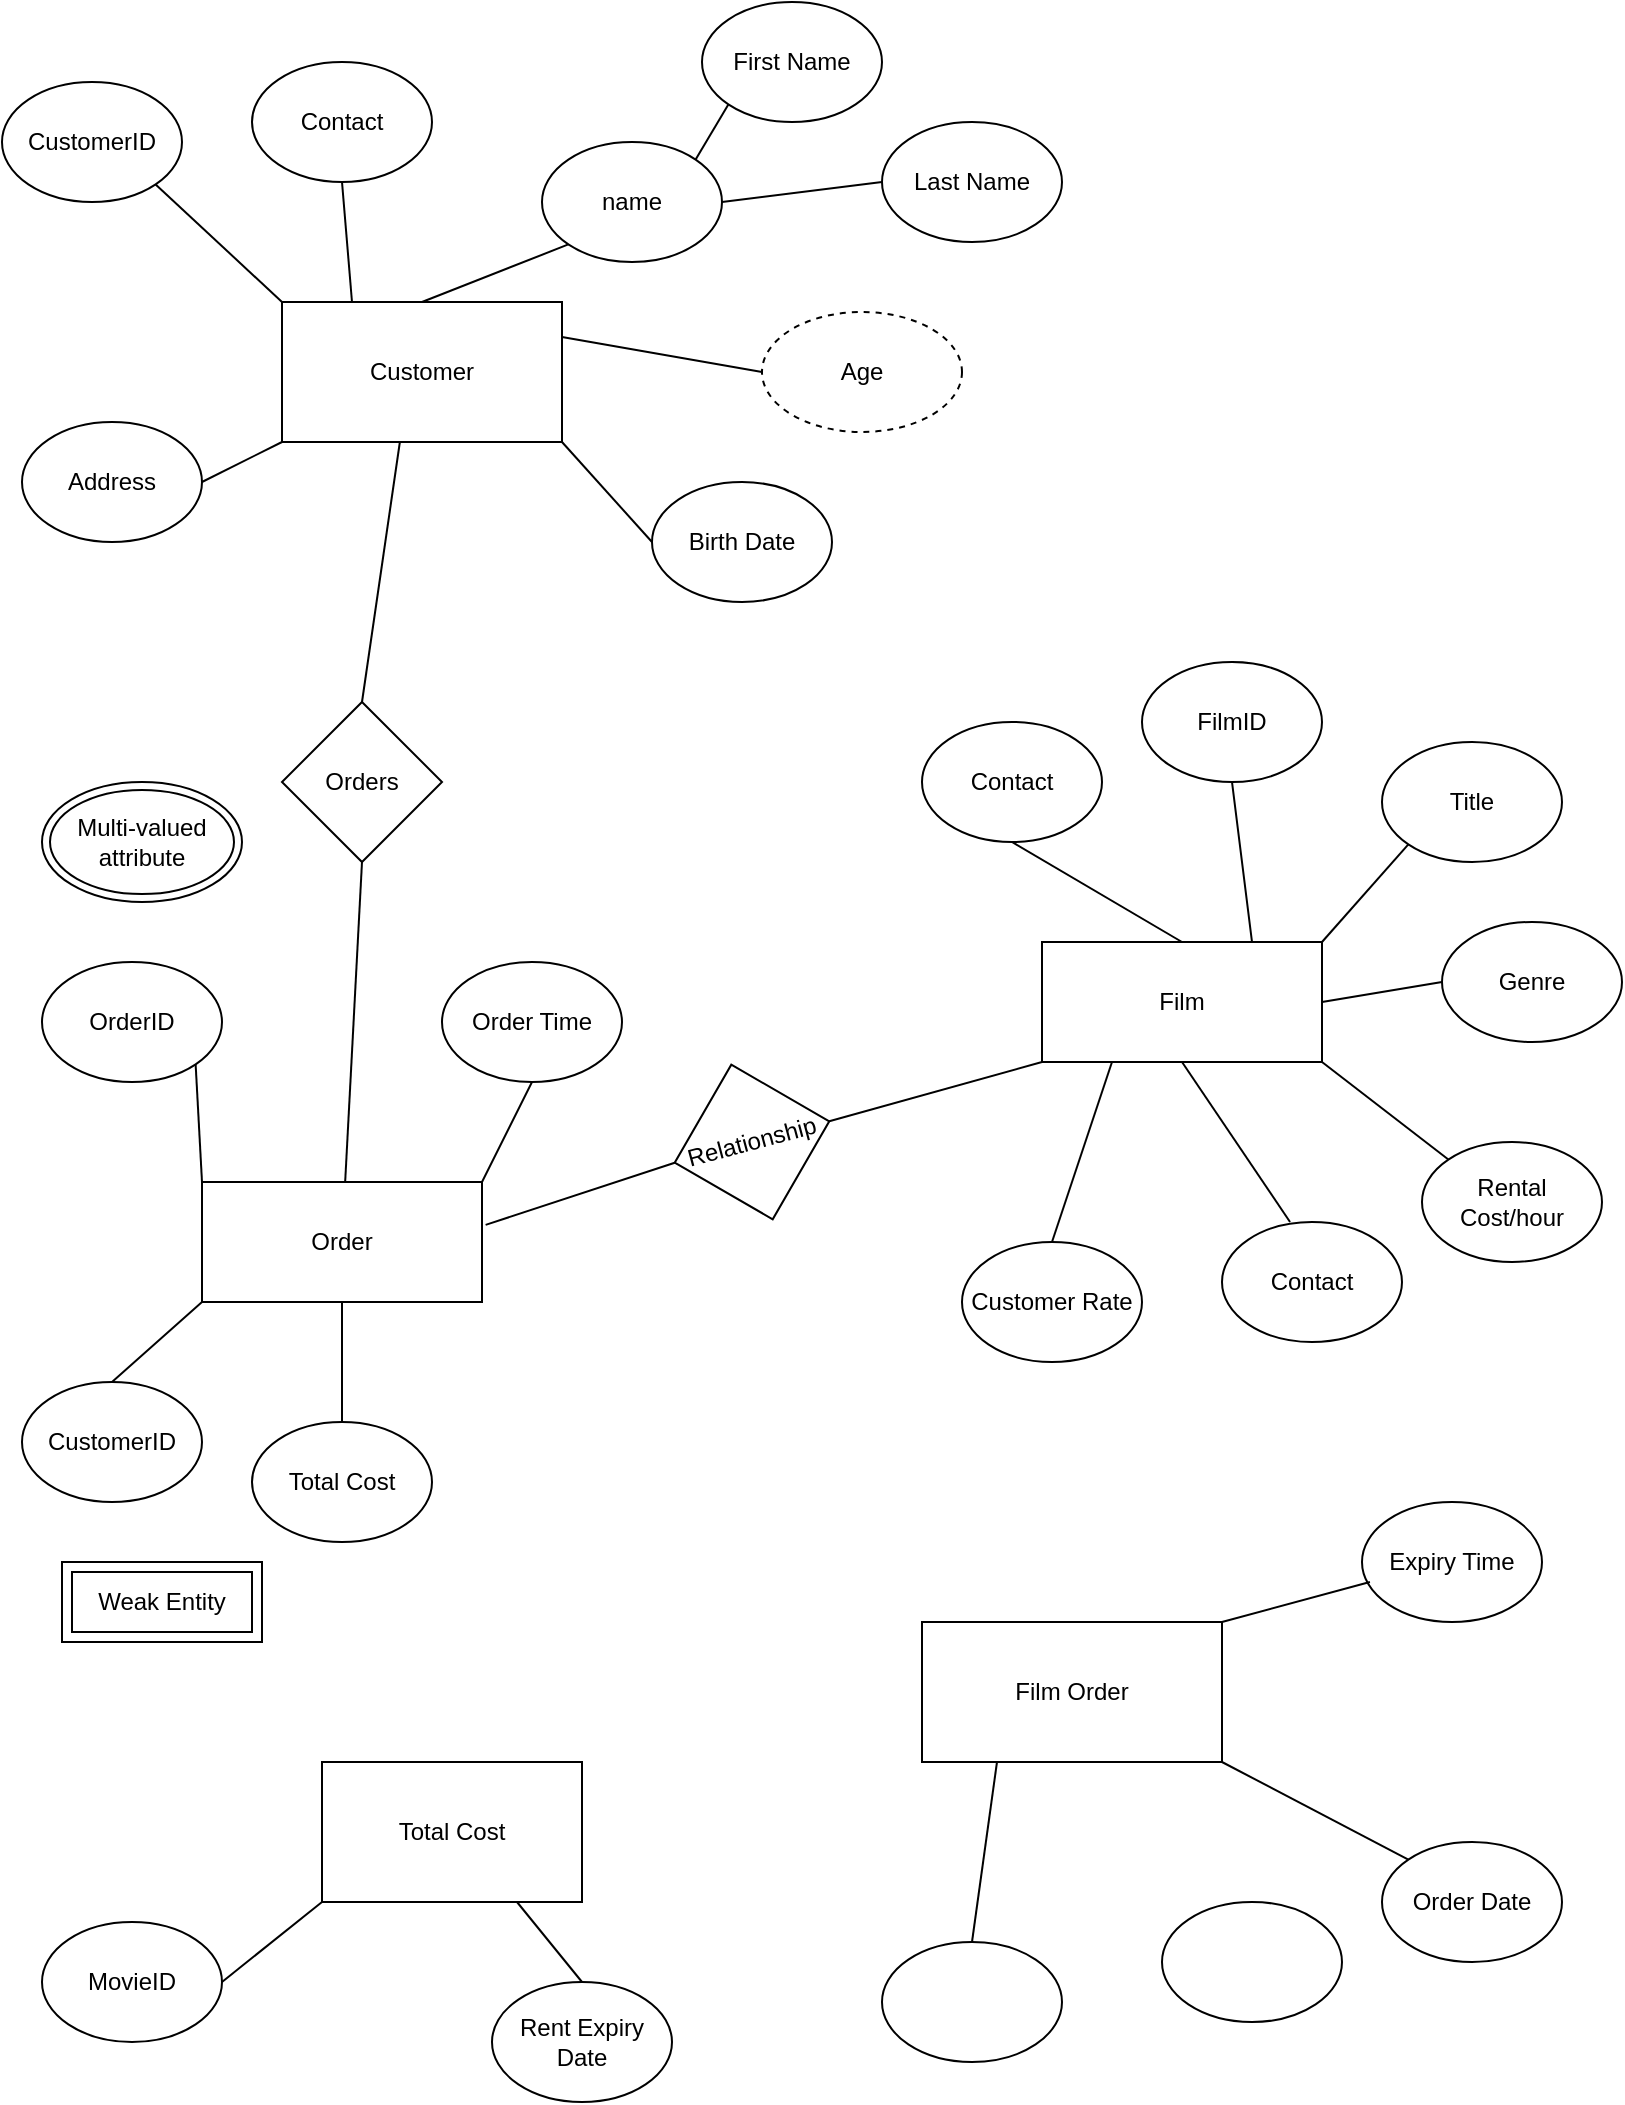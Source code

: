 <mxfile version="24.2.8" type="github">
  <diagram name="Page-1" id="vGDeRjqGXOJl4leBaBhJ">
    <mxGraphModel dx="1222" dy="642" grid="1" gridSize="10" guides="1" tooltips="1" connect="1" arrows="1" fold="1" page="1" pageScale="1" pageWidth="827" pageHeight="1169" math="0" shadow="0">
      <root>
        <mxCell id="0" />
        <mxCell id="1" parent="0" />
        <object label="Customer" id="GZiK_Tk-cb5tHkqbghsa-1">
          <mxCell style="rounded=0;whiteSpace=wrap;html=1;direction=west;" parent="1" vertex="1">
            <mxGeometry x="150" y="160" width="140" height="70" as="geometry" />
          </mxCell>
        </object>
        <mxCell id="GZiK_Tk-cb5tHkqbghsa-2" value="Orders" style="rhombus;whiteSpace=wrap;html=1;" parent="1" vertex="1">
          <mxGeometry x="150" y="360" width="80" height="80" as="geometry" />
        </mxCell>
        <mxCell id="GZiK_Tk-cb5tHkqbghsa-3" value="Address" style="ellipse;whiteSpace=wrap;html=1;" parent="1" vertex="1">
          <mxGeometry x="20" y="220" width="90" height="60" as="geometry" />
        </mxCell>
        <mxCell id="GZiK_Tk-cb5tHkqbghsa-4" value="" style="endArrow=none;html=1;rounded=0;entryX=0;entryY=0.5;entryDx=0;entryDy=0;exitX=-0.013;exitY=0.643;exitDx=0;exitDy=0;exitPerimeter=0;" parent="1" edge="1" target="gotA2SrYVA_luQLaHB4u-13" source="gotA2SrYVA_luQLaHB4u-3">
          <mxGeometry width="50" height="50" relative="1" as="geometry">
            <mxPoint x="260" y="610" as="sourcePoint" />
            <mxPoint x="370" y="590" as="targetPoint" />
            <Array as="points" />
          </mxGeometry>
        </mxCell>
        <mxCell id="GZiK_Tk-cb5tHkqbghsa-7" value="Multi-valued attribute" style="ellipse;shape=doubleEllipse;whiteSpace=wrap;html=1;" parent="1" vertex="1">
          <mxGeometry x="30" y="400" width="100" height="60" as="geometry" />
        </mxCell>
        <mxCell id="GZiK_Tk-cb5tHkqbghsa-8" value="Age" style="ellipse;whiteSpace=wrap;html=1;align=center;dashed=1;" parent="1" vertex="1">
          <mxGeometry x="390" y="165" width="100" height="60" as="geometry" />
        </mxCell>
        <mxCell id="GZiK_Tk-cb5tHkqbghsa-16" value="&lt;div&gt;Weak Entity&lt;/div&gt;" style="shape=ext;margin=3;double=1;whiteSpace=wrap;html=1;align=center;" parent="1" vertex="1">
          <mxGeometry x="40" y="790" width="100" height="40" as="geometry" />
        </mxCell>
        <object label="Film" id="gotA2SrYVA_luQLaHB4u-1">
          <mxCell style="rounded=0;whiteSpace=wrap;html=1;direction=west;" vertex="1" parent="1">
            <mxGeometry x="530" y="480" width="140" height="60" as="geometry" />
          </mxCell>
        </object>
        <object label="Order" id="gotA2SrYVA_luQLaHB4u-3">
          <mxCell style="rounded=0;whiteSpace=wrap;html=1;direction=west;" vertex="1" parent="1">
            <mxGeometry x="110" y="600" width="140" height="60" as="geometry" />
          </mxCell>
        </object>
        <mxCell id="gotA2SrYVA_luQLaHB4u-5" value="CustomerID" style="ellipse;whiteSpace=wrap;html=1;" vertex="1" parent="1">
          <mxGeometry x="10" y="50" width="90" height="60" as="geometry" />
        </mxCell>
        <mxCell id="gotA2SrYVA_luQLaHB4u-6" value="FilmID" style="ellipse;whiteSpace=wrap;html=1;" vertex="1" parent="1">
          <mxGeometry x="580" y="340" width="90" height="60" as="geometry" />
        </mxCell>
        <mxCell id="gotA2SrYVA_luQLaHB4u-7" value="name" style="ellipse;whiteSpace=wrap;html=1;" vertex="1" parent="1">
          <mxGeometry x="280" y="80" width="90" height="60" as="geometry" />
        </mxCell>
        <mxCell id="gotA2SrYVA_luQLaHB4u-8" value="Contact" style="ellipse;whiteSpace=wrap;html=1;" vertex="1" parent="1">
          <mxGeometry x="620" y="620" width="90" height="60" as="geometry" />
        </mxCell>
        <mxCell id="gotA2SrYVA_luQLaHB4u-9" value="Genre" style="ellipse;whiteSpace=wrap;html=1;" vertex="1" parent="1">
          <mxGeometry x="730" y="470" width="90" height="60" as="geometry" />
        </mxCell>
        <mxCell id="gotA2SrYVA_luQLaHB4u-10" value="Rental Cost/hour" style="ellipse;whiteSpace=wrap;html=1;" vertex="1" parent="1">
          <mxGeometry x="720" y="580" width="90" height="60" as="geometry" />
        </mxCell>
        <mxCell id="gotA2SrYVA_luQLaHB4u-11" value="Title" style="ellipse;whiteSpace=wrap;html=1;" vertex="1" parent="1">
          <mxGeometry x="700" y="380" width="90" height="60" as="geometry" />
        </mxCell>
        <mxCell id="gotA2SrYVA_luQLaHB4u-12" value="Contact" style="ellipse;whiteSpace=wrap;html=1;" vertex="1" parent="1">
          <mxGeometry x="470" y="370" width="90" height="60" as="geometry" />
        </mxCell>
        <mxCell id="gotA2SrYVA_luQLaHB4u-13" value="Relationship" style="rhombus;whiteSpace=wrap;html=1;rotation=-15;" vertex="1" parent="1">
          <mxGeometry x="345" y="540" width="80" height="80" as="geometry" />
        </mxCell>
        <mxCell id="gotA2SrYVA_luQLaHB4u-14" value="CustomerID" style="ellipse;whiteSpace=wrap;html=1;" vertex="1" parent="1">
          <mxGeometry x="20" y="700" width="90" height="60" as="geometry" />
        </mxCell>
        <mxCell id="gotA2SrYVA_luQLaHB4u-15" value="Total Cost" style="ellipse;whiteSpace=wrap;html=1;" vertex="1" parent="1">
          <mxGeometry x="135" y="720" width="90" height="60" as="geometry" />
        </mxCell>
        <mxCell id="gotA2SrYVA_luQLaHB4u-16" value="OrderID" style="ellipse;whiteSpace=wrap;html=1;" vertex="1" parent="1">
          <mxGeometry x="30" y="490" width="90" height="60" as="geometry" />
        </mxCell>
        <object label="&lt;div&gt;Film Order&lt;/div&gt;" id="gotA2SrYVA_luQLaHB4u-17">
          <mxCell style="rounded=0;whiteSpace=wrap;html=1;direction=west;" vertex="1" parent="1">
            <mxGeometry x="470" y="820" width="150" height="70" as="geometry" />
          </mxCell>
        </object>
        <mxCell id="gotA2SrYVA_luQLaHB4u-18" value="Order Date" style="ellipse;whiteSpace=wrap;html=1;" vertex="1" parent="1">
          <mxGeometry x="700" y="930" width="90" height="60" as="geometry" />
        </mxCell>
        <mxCell id="gotA2SrYVA_luQLaHB4u-19" value="Expiry Time" style="ellipse;whiteSpace=wrap;html=1;" vertex="1" parent="1">
          <mxGeometry x="690" y="760" width="90" height="60" as="geometry" />
        </mxCell>
        <mxCell id="gotA2SrYVA_luQLaHB4u-20" value="" style="ellipse;whiteSpace=wrap;html=1;" vertex="1" parent="1">
          <mxGeometry x="450" y="980" width="90" height="60" as="geometry" />
        </mxCell>
        <mxCell id="gotA2SrYVA_luQLaHB4u-21" value="Birth Date" style="ellipse;whiteSpace=wrap;html=1;" vertex="1" parent="1">
          <mxGeometry x="335" y="250" width="90" height="60" as="geometry" />
        </mxCell>
        <mxCell id="gotA2SrYVA_luQLaHB4u-23" value="" style="endArrow=none;html=1;rounded=0;entryX=0;entryY=0.5;entryDx=0;entryDy=0;exitX=1;exitY=0.5;exitDx=0;exitDy=0;" edge="1" parent="1" source="gotA2SrYVA_luQLaHB4u-13">
          <mxGeometry width="50" height="50" relative="1" as="geometry">
            <mxPoint x="435" y="590" as="sourcePoint" />
            <mxPoint x="530" y="540" as="targetPoint" />
            <Array as="points" />
          </mxGeometry>
        </mxCell>
        <mxCell id="gotA2SrYVA_luQLaHB4u-24" value="" style="endArrow=none;html=1;rounded=0;entryX=0.579;entryY=0;entryDx=0;entryDy=0;entryPerimeter=0;exitX=0.5;exitY=0;exitDx=0;exitDy=0;" edge="1" parent="1" source="GZiK_Tk-cb5tHkqbghsa-2" target="GZiK_Tk-cb5tHkqbghsa-1">
          <mxGeometry width="50" height="50" relative="1" as="geometry">
            <mxPoint x="200" y="360" as="sourcePoint" />
            <mxPoint x="295" y="310" as="targetPoint" />
            <Array as="points" />
          </mxGeometry>
        </mxCell>
        <mxCell id="gotA2SrYVA_luQLaHB4u-25" value="" style="endArrow=none;html=1;rounded=0;entryX=0.5;entryY=1;entryDx=0;entryDy=0;" edge="1" parent="1" source="gotA2SrYVA_luQLaHB4u-3" target="GZiK_Tk-cb5tHkqbghsa-2">
          <mxGeometry width="50" height="50" relative="1" as="geometry">
            <mxPoint x="105" y="490" as="sourcePoint" />
            <mxPoint x="200" y="440" as="targetPoint" />
            <Array as="points" />
          </mxGeometry>
        </mxCell>
        <mxCell id="gotA2SrYVA_luQLaHB4u-28" value="" style="endArrow=none;html=1;rounded=0;entryX=0.5;entryY=1;entryDx=0;entryDy=0;exitX=0.5;exitY=1;exitDx=0;exitDy=0;" edge="1" parent="1" source="gotA2SrYVA_luQLaHB4u-1" target="gotA2SrYVA_luQLaHB4u-12">
          <mxGeometry width="50" height="50" relative="1" as="geometry">
            <mxPoint x="520" y="480" as="sourcePoint" />
            <mxPoint x="615" y="430" as="targetPoint" />
            <Array as="points" />
          </mxGeometry>
        </mxCell>
        <mxCell id="gotA2SrYVA_luQLaHB4u-29" value="" style="endArrow=none;html=1;rounded=0;entryX=0.5;entryY=1;entryDx=0;entryDy=0;exitX=0.25;exitY=1;exitDx=0;exitDy=0;" edge="1" parent="1" source="gotA2SrYVA_luQLaHB4u-1" target="gotA2SrYVA_luQLaHB4u-6">
          <mxGeometry width="50" height="50" relative="1" as="geometry">
            <mxPoint x="587.5" y="480" as="sourcePoint" />
            <mxPoint x="682.5" y="430" as="targetPoint" />
            <Array as="points" />
          </mxGeometry>
        </mxCell>
        <mxCell id="gotA2SrYVA_luQLaHB4u-31" value="" style="endArrow=none;html=1;rounded=0;entryX=0;entryY=1;entryDx=0;entryDy=0;exitX=0;exitY=1;exitDx=0;exitDy=0;" edge="1" parent="1" source="gotA2SrYVA_luQLaHB4u-1" target="gotA2SrYVA_luQLaHB4u-11">
          <mxGeometry width="50" height="50" relative="1" as="geometry">
            <mxPoint x="605" y="480" as="sourcePoint" />
            <mxPoint x="700" y="430" as="targetPoint" />
            <Array as="points" />
          </mxGeometry>
        </mxCell>
        <mxCell id="gotA2SrYVA_luQLaHB4u-32" value="" style="endArrow=none;html=1;rounded=0;entryX=1;entryY=1;entryDx=0;entryDy=0;exitX=1;exitY=1;exitDx=0;exitDy=0;" edge="1" parent="1" source="GZiK_Tk-cb5tHkqbghsa-1" target="gotA2SrYVA_luQLaHB4u-5">
          <mxGeometry width="50" height="50" relative="1" as="geometry">
            <mxPoint y="140" as="sourcePoint" />
            <mxPoint x="95" y="90" as="targetPoint" />
            <Array as="points" />
          </mxGeometry>
        </mxCell>
        <mxCell id="gotA2SrYVA_luQLaHB4u-33" value="" style="endArrow=none;html=1;rounded=0;exitX=0;exitY=0;exitDx=0;exitDy=0;entryX=0;entryY=0;entryDx=0;entryDy=0;" edge="1" parent="1" source="gotA2SrYVA_luQLaHB4u-1" target="gotA2SrYVA_luQLaHB4u-10">
          <mxGeometry width="50" height="50" relative="1" as="geometry">
            <mxPoint x="660" y="575" as="sourcePoint" />
            <mxPoint x="710" y="590" as="targetPoint" />
            <Array as="points" />
          </mxGeometry>
        </mxCell>
        <mxCell id="gotA2SrYVA_luQLaHB4u-34" value="" style="endArrow=none;html=1;rounded=0;entryX=0.5;entryY=0;entryDx=0;entryDy=0;exitX=0.378;exitY=0;exitDx=0;exitDy=0;exitPerimeter=0;" edge="1" parent="1" source="gotA2SrYVA_luQLaHB4u-8" target="gotA2SrYVA_luQLaHB4u-1">
          <mxGeometry width="50" height="50" relative="1" as="geometry">
            <mxPoint x="640" y="620" as="sourcePoint" />
            <mxPoint x="610" y="550" as="targetPoint" />
            <Array as="points" />
          </mxGeometry>
        </mxCell>
        <mxCell id="gotA2SrYVA_luQLaHB4u-35" value="" style="endArrow=none;html=1;rounded=0;entryX=0;entryY=0.5;entryDx=0;entryDy=0;exitX=0;exitY=0.5;exitDx=0;exitDy=0;" edge="1" parent="1" source="gotA2SrYVA_luQLaHB4u-1" target="gotA2SrYVA_luQLaHB4u-9">
          <mxGeometry width="50" height="50" relative="1" as="geometry">
            <mxPoint x="690" y="540" as="sourcePoint" />
            <mxPoint x="762.5" y="460" as="targetPoint" />
            <Array as="points" />
          </mxGeometry>
        </mxCell>
        <mxCell id="gotA2SrYVA_luQLaHB4u-36" value="" style="endArrow=none;html=1;rounded=0;entryX=0;entryY=0.5;entryDx=0;entryDy=0;exitX=0;exitY=0.75;exitDx=0;exitDy=0;" edge="1" parent="1" source="GZiK_Tk-cb5tHkqbghsa-1" target="GZiK_Tk-cb5tHkqbghsa-8">
          <mxGeometry width="50" height="50" relative="1" as="geometry">
            <mxPoint x="415" y="160" as="sourcePoint" />
            <mxPoint x="360" y="90" as="targetPoint" />
            <Array as="points" />
          </mxGeometry>
        </mxCell>
        <mxCell id="gotA2SrYVA_luQLaHB4u-37" value="" style="endArrow=none;html=1;rounded=0;entryX=0;entryY=0;entryDx=0;entryDy=0;exitX=0;exitY=0.5;exitDx=0;exitDy=0;" edge="1" parent="1" source="gotA2SrYVA_luQLaHB4u-21" target="GZiK_Tk-cb5tHkqbghsa-1">
          <mxGeometry width="50" height="50" relative="1" as="geometry">
            <mxPoint x="425" y="210" as="sourcePoint" />
            <mxPoint x="370" y="140" as="targetPoint" />
            <Array as="points" />
          </mxGeometry>
        </mxCell>
        <mxCell id="gotA2SrYVA_luQLaHB4u-38" value="" style="endArrow=none;html=1;rounded=0;entryX=1;entryY=1;entryDx=0;entryDy=0;exitX=1;exitY=1;exitDx=0;exitDy=0;" edge="1" parent="1" source="gotA2SrYVA_luQLaHB4u-3" target="gotA2SrYVA_luQLaHB4u-16">
          <mxGeometry width="50" height="50" relative="1" as="geometry">
            <mxPoint x="110" y="620" as="sourcePoint" />
            <mxPoint x="-25" y="605" as="targetPoint" />
            <Array as="points" />
          </mxGeometry>
        </mxCell>
        <mxCell id="gotA2SrYVA_luQLaHB4u-39" value="" style="endArrow=none;html=1;rounded=0;entryX=1;entryY=0.5;entryDx=0;entryDy=0;exitX=1;exitY=0;exitDx=0;exitDy=0;" edge="1" parent="1" source="GZiK_Tk-cb5tHkqbghsa-1" target="GZiK_Tk-cb5tHkqbghsa-3">
          <mxGeometry width="50" height="50" relative="1" as="geometry">
            <mxPoint x="395" y="345" as="sourcePoint" />
            <mxPoint x="260" y="330" as="targetPoint" />
            <Array as="points" />
          </mxGeometry>
        </mxCell>
        <mxCell id="gotA2SrYVA_luQLaHB4u-40" value="" style="endArrow=none;html=1;rounded=0;entryX=1;entryY=0;entryDx=0;entryDy=0;exitX=0.5;exitY=0;exitDx=0;exitDy=0;" edge="1" parent="1" source="gotA2SrYVA_luQLaHB4u-14" target="gotA2SrYVA_luQLaHB4u-3">
          <mxGeometry width="50" height="50" relative="1" as="geometry">
            <mxPoint x="123" y="709" as="sourcePoint" />
            <mxPoint x="110" y="650" as="targetPoint" />
            <Array as="points" />
          </mxGeometry>
        </mxCell>
        <mxCell id="gotA2SrYVA_luQLaHB4u-42" value="" style="endArrow=none;html=1;rounded=0;entryX=0.5;entryY=0;entryDx=0;entryDy=0;exitX=0.5;exitY=0;exitDx=0;exitDy=0;" edge="1" parent="1" source="gotA2SrYVA_luQLaHB4u-15" target="gotA2SrYVA_luQLaHB4u-3">
          <mxGeometry width="50" height="50" relative="1" as="geometry">
            <mxPoint x="240" y="690" as="sourcePoint" />
            <mxPoint x="235" y="650" as="targetPoint" />
            <Array as="points" />
          </mxGeometry>
        </mxCell>
        <mxCell id="gotA2SrYVA_luQLaHB4u-43" value="" style="endArrow=none;html=1;rounded=0;entryX=0;entryY=0;entryDx=0;entryDy=0;exitX=0;exitY=0;exitDx=0;exitDy=0;" edge="1" parent="1" source="gotA2SrYVA_luQLaHB4u-18" target="gotA2SrYVA_luQLaHB4u-17">
          <mxGeometry width="50" height="50" relative="1" as="geometry">
            <mxPoint x="657.5" y="930" as="sourcePoint" />
            <mxPoint x="652.5" y="880" as="targetPoint" />
            <Array as="points" />
          </mxGeometry>
        </mxCell>
        <mxCell id="gotA2SrYVA_luQLaHB4u-44" value="" style="endArrow=none;html=1;rounded=0;entryX=0.75;entryY=0;entryDx=0;entryDy=0;exitX=0.5;exitY=0;exitDx=0;exitDy=0;" edge="1" parent="1" source="gotA2SrYVA_luQLaHB4u-20" target="gotA2SrYVA_luQLaHB4u-17">
          <mxGeometry width="50" height="50" relative="1" as="geometry">
            <mxPoint x="415" y="960" as="sourcePoint" />
            <mxPoint x="410" y="910" as="targetPoint" />
            <Array as="points" />
          </mxGeometry>
        </mxCell>
        <mxCell id="gotA2SrYVA_luQLaHB4u-45" value="" style="endArrow=none;html=1;rounded=0;exitX=0.044;exitY=0.667;exitDx=0;exitDy=0;exitPerimeter=0;entryX=0;entryY=1;entryDx=0;entryDy=0;" edge="1" parent="1" source="gotA2SrYVA_luQLaHB4u-19" target="gotA2SrYVA_luQLaHB4u-17">
          <mxGeometry width="50" height="50" relative="1" as="geometry">
            <mxPoint x="683" y="949" as="sourcePoint" />
            <mxPoint x="670" y="920" as="targetPoint" />
            <Array as="points" />
          </mxGeometry>
        </mxCell>
        <mxCell id="gotA2SrYVA_luQLaHB4u-46" value="Customer Rate" style="ellipse;whiteSpace=wrap;html=1;" vertex="1" parent="1">
          <mxGeometry x="490" y="630" width="90" height="60" as="geometry" />
        </mxCell>
        <mxCell id="gotA2SrYVA_luQLaHB4u-47" value="" style="endArrow=none;html=1;rounded=0;entryX=0.75;entryY=0;entryDx=0;entryDy=0;exitX=0.5;exitY=0;exitDx=0;exitDy=0;" edge="1" parent="1" source="gotA2SrYVA_luQLaHB4u-46" target="gotA2SrYVA_luQLaHB4u-1">
          <mxGeometry width="50" height="50" relative="1" as="geometry">
            <mxPoint x="590" y="630" as="sourcePoint" />
            <mxPoint x="546" y="540" as="targetPoint" />
            <Array as="points" />
          </mxGeometry>
        </mxCell>
        <mxCell id="gotA2SrYVA_luQLaHB4u-48" value="" style="endArrow=none;html=1;rounded=0;entryX=0;entryY=1;entryDx=0;entryDy=0;exitX=0;exitY=1;exitDx=0;exitDy=0;" edge="1" parent="1" target="gotA2SrYVA_luQLaHB4u-7">
          <mxGeometry width="50" height="50" relative="1" as="geometry">
            <mxPoint x="220" y="160" as="sourcePoint" />
            <mxPoint x="290" y="90" as="targetPoint" />
            <Array as="points" />
          </mxGeometry>
        </mxCell>
        <mxCell id="gotA2SrYVA_luQLaHB4u-49" value="First Name" style="ellipse;whiteSpace=wrap;html=1;" vertex="1" parent="1">
          <mxGeometry x="360" y="10" width="90" height="60" as="geometry" />
        </mxCell>
        <mxCell id="gotA2SrYVA_luQLaHB4u-50" value="Last Name" style="ellipse;whiteSpace=wrap;html=1;" vertex="1" parent="1">
          <mxGeometry x="450" y="70" width="90" height="60" as="geometry" />
        </mxCell>
        <mxCell id="gotA2SrYVA_luQLaHB4u-51" value="" style="endArrow=none;html=1;rounded=0;entryX=0;entryY=1;entryDx=0;entryDy=0;exitX=1;exitY=0;exitDx=0;exitDy=0;" edge="1" parent="1" source="gotA2SrYVA_luQLaHB4u-7" target="gotA2SrYVA_luQLaHB4u-49">
          <mxGeometry width="50" height="50" relative="1" as="geometry">
            <mxPoint x="207" y="59" as="sourcePoint" />
            <mxPoint x="280" y="30" as="targetPoint" />
            <Array as="points" />
          </mxGeometry>
        </mxCell>
        <mxCell id="gotA2SrYVA_luQLaHB4u-52" value="" style="endArrow=none;html=1;rounded=0;entryX=0;entryY=0.5;entryDx=0;entryDy=0;exitX=1;exitY=0.5;exitDx=0;exitDy=0;" edge="1" parent="1" source="gotA2SrYVA_luQLaHB4u-7" target="gotA2SrYVA_luQLaHB4u-50">
          <mxGeometry width="50" height="50" relative="1" as="geometry">
            <mxPoint x="368.5" y="114.5" as="sourcePoint" />
            <mxPoint x="441.5" y="85.5" as="targetPoint" />
            <Array as="points" />
          </mxGeometry>
        </mxCell>
        <mxCell id="gotA2SrYVA_luQLaHB4u-53" value="Order Time" style="ellipse;whiteSpace=wrap;html=1;" vertex="1" parent="1">
          <mxGeometry x="230" y="490" width="90" height="60" as="geometry" />
        </mxCell>
        <mxCell id="gotA2SrYVA_luQLaHB4u-55" value="" style="endArrow=none;html=1;rounded=0;entryX=0.5;entryY=1;entryDx=0;entryDy=0;exitX=0;exitY=1;exitDx=0;exitDy=0;" edge="1" parent="1" source="gotA2SrYVA_luQLaHB4u-3" target="gotA2SrYVA_luQLaHB4u-53">
          <mxGeometry width="50" height="50" relative="1" as="geometry">
            <mxPoint x="223" y="589" as="sourcePoint" />
            <mxPoint x="220" y="530" as="targetPoint" />
            <Array as="points" />
          </mxGeometry>
        </mxCell>
        <mxCell id="gotA2SrYVA_luQLaHB4u-56" value="Contact" style="ellipse;whiteSpace=wrap;html=1;" vertex="1" parent="1">
          <mxGeometry x="135" y="40" width="90" height="60" as="geometry" />
        </mxCell>
        <mxCell id="gotA2SrYVA_luQLaHB4u-57" value="" style="endArrow=none;html=1;rounded=0;entryX=0.5;entryY=1;entryDx=0;entryDy=0;exitX=0.75;exitY=1;exitDx=0;exitDy=0;" edge="1" parent="1" source="GZiK_Tk-cb5tHkqbghsa-1" target="gotA2SrYVA_luQLaHB4u-56">
          <mxGeometry width="50" height="50" relative="1" as="geometry">
            <mxPoint x="183" y="149" as="sourcePoint" />
            <mxPoint x="120" y="90" as="targetPoint" />
            <Array as="points" />
          </mxGeometry>
        </mxCell>
        <object label="Total Cost" id="gotA2SrYVA_luQLaHB4u-58">
          <mxCell style="rounded=0;whiteSpace=wrap;html=1;direction=west;" vertex="1" parent="1">
            <mxGeometry x="170" y="890" width="130" height="70" as="geometry" />
          </mxCell>
        </object>
        <mxCell id="gotA2SrYVA_luQLaHB4u-59" value="" style="ellipse;whiteSpace=wrap;html=1;" vertex="1" parent="1">
          <mxGeometry x="590" y="960" width="90" height="60" as="geometry" />
        </mxCell>
        <mxCell id="gotA2SrYVA_luQLaHB4u-60" value="MovieID" style="ellipse;whiteSpace=wrap;html=1;" vertex="1" parent="1">
          <mxGeometry x="30" y="970" width="90" height="60" as="geometry" />
        </mxCell>
        <mxCell id="gotA2SrYVA_luQLaHB4u-61" value="Rent Expiry Date" style="ellipse;whiteSpace=wrap;html=1;" vertex="1" parent="1">
          <mxGeometry x="255" y="1000" width="90" height="60" as="geometry" />
        </mxCell>
        <mxCell id="gotA2SrYVA_luQLaHB4u-62" value="" style="endArrow=none;html=1;rounded=0;entryX=1;entryY=0;entryDx=0;entryDy=0;exitX=1;exitY=0.5;exitDx=0;exitDy=0;" edge="1" parent="1" source="gotA2SrYVA_luQLaHB4u-60" target="gotA2SrYVA_luQLaHB4u-58">
          <mxGeometry width="50" height="50" relative="1" as="geometry">
            <mxPoint x="86.5" y="970" as="sourcePoint" />
            <mxPoint x="93.5" y="878" as="targetPoint" />
            <Array as="points" />
          </mxGeometry>
        </mxCell>
        <mxCell id="gotA2SrYVA_luQLaHB4u-63" value="" style="endArrow=none;html=1;rounded=0;entryX=0.25;entryY=0;entryDx=0;entryDy=0;exitX=0.5;exitY=0;exitDx=0;exitDy=0;" edge="1" parent="1" source="gotA2SrYVA_luQLaHB4u-61" target="gotA2SrYVA_luQLaHB4u-58">
          <mxGeometry width="50" height="50" relative="1" as="geometry">
            <mxPoint x="130" y="1010" as="sourcePoint" />
            <mxPoint x="180" y="970" as="targetPoint" />
            <Array as="points" />
          </mxGeometry>
        </mxCell>
      </root>
    </mxGraphModel>
  </diagram>
</mxfile>
